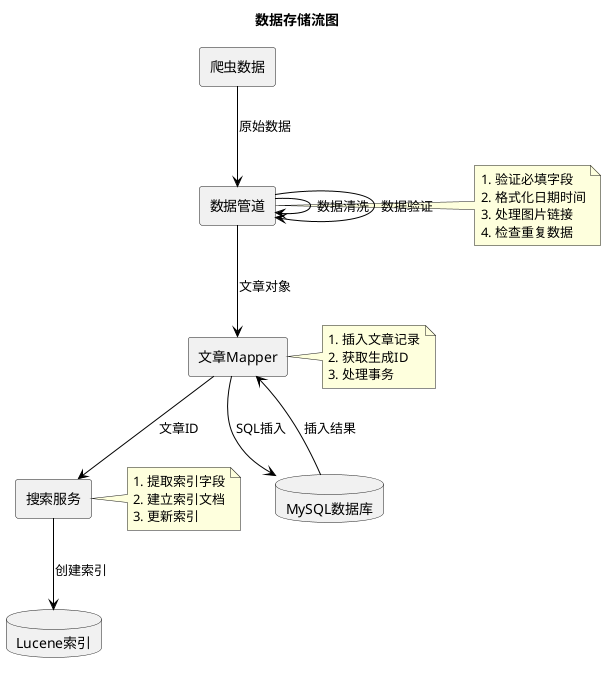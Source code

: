 @startuml

skinparam {
    BackgroundColor White
    ArrowColor Black
    BorderColor Black
}

title 数据存储流图

rectangle "爬虫数据" as CrawlerData
rectangle "数据管道" as Pipeline
rectangle "文章Mapper" as ArticleMapper
rectangle "搜索服务" as SearchService
database "MySQL数据库" as Database
database "Lucene索引" as LuceneIndex

CrawlerData --> Pipeline : "原始数据"
Pipeline --> Pipeline : "数据清洗"
Pipeline --> Pipeline : "数据验证"
Pipeline --> ArticleMapper : "文章对象"
ArticleMapper --> Database : "SQL插入"
Database --> ArticleMapper : "插入结果"
ArticleMapper --> SearchService : "文章ID"
SearchService --> LuceneIndex : "创建索引"

note right of Pipeline
  1. 验证必填字段
  2. 格式化日期时间
  3. 处理图片链接
  4. 检查重复数据
end note

note right of ArticleMapper
  1. 插入文章记录
  2. 获取生成ID
  3. 处理事务
end note

note right of SearchService
  1. 提取索引字段
  2. 建立索引文档
  3. 更新索引
end note

@enduml